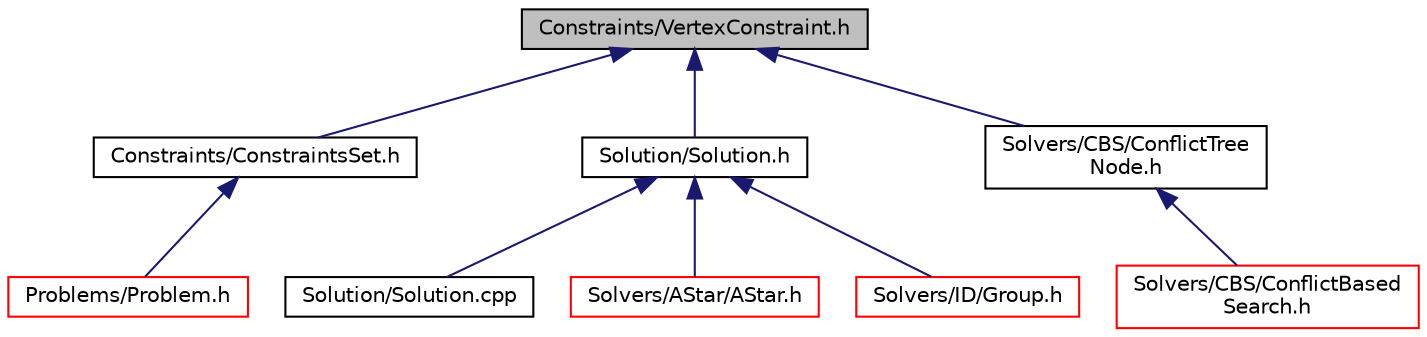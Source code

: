 digraph "Constraints/VertexConstraint.h"
{
 // INTERACTIVE_SVG=YES
 // LATEX_PDF_SIZE
  edge [fontname="Helvetica",fontsize="10",labelfontname="Helvetica",labelfontsize="10"];
  node [fontname="Helvetica",fontsize="10",shape=record];
  Node1 [label="Constraints/VertexConstraint.h",height=0.2,width=0.4,color="black", fillcolor="grey75", style="filled", fontcolor="black",tooltip=" "];
  Node1 -> Node2 [dir="back",color="midnightblue",fontsize="10",style="solid",fontname="Helvetica"];
  Node2 [label="Constraints/ConstraintsSet.h",height=0.2,width=0.4,color="black", fillcolor="white", style="filled",URL="$ConstraintsSet_8h.html",tooltip=" "];
  Node2 -> Node3 [dir="back",color="midnightblue",fontsize="10",style="solid",fontname="Helvetica"];
  Node3 [label="Problems/Problem.h",height=0.2,width=0.4,color="red", fillcolor="white", style="filled",URL="$Problem_8h.html",tooltip=" "];
  Node1 -> Node33 [dir="back",color="midnightblue",fontsize="10",style="solid",fontname="Helvetica"];
  Node33 [label="Solution/Solution.h",height=0.2,width=0.4,color="black", fillcolor="white", style="filled",URL="$Solution_8h.html",tooltip=" "];
  Node33 -> Node34 [dir="back",color="midnightblue",fontsize="10",style="solid",fontname="Helvetica"];
  Node34 [label="Solution/Solution.cpp",height=0.2,width=0.4,color="black", fillcolor="white", style="filled",URL="$Solution_8cpp.html",tooltip=" "];
  Node33 -> Node9 [dir="back",color="midnightblue",fontsize="10",style="solid",fontname="Helvetica"];
  Node9 [label="Solvers/AStar/AStar.h",height=0.2,width=0.4,color="red", fillcolor="white", style="filled",URL="$AStar_8h.html",tooltip=" "];
  Node33 -> Node35 [dir="back",color="midnightblue",fontsize="10",style="solid",fontname="Helvetica"];
  Node35 [label="Solvers/ID/Group.h",height=0.2,width=0.4,color="red", fillcolor="white", style="filled",URL="$Group_8h.html",tooltip=" "];
  Node1 -> Node38 [dir="back",color="midnightblue",fontsize="10",style="solid",fontname="Helvetica"];
  Node38 [label="Solvers/CBS/ConflictTree\lNode.h",height=0.2,width=0.4,color="black", fillcolor="white", style="filled",URL="$ConflictTreeNode_8h.html",tooltip=" "];
  Node38 -> Node11 [dir="back",color="midnightblue",fontsize="10",style="solid",fontname="Helvetica"];
  Node11 [label="Solvers/CBS/ConflictBased\lSearch.h",height=0.2,width=0.4,color="red", fillcolor="white", style="filled",URL="$ConflictBasedSearch_8h.html",tooltip=" "];
}
